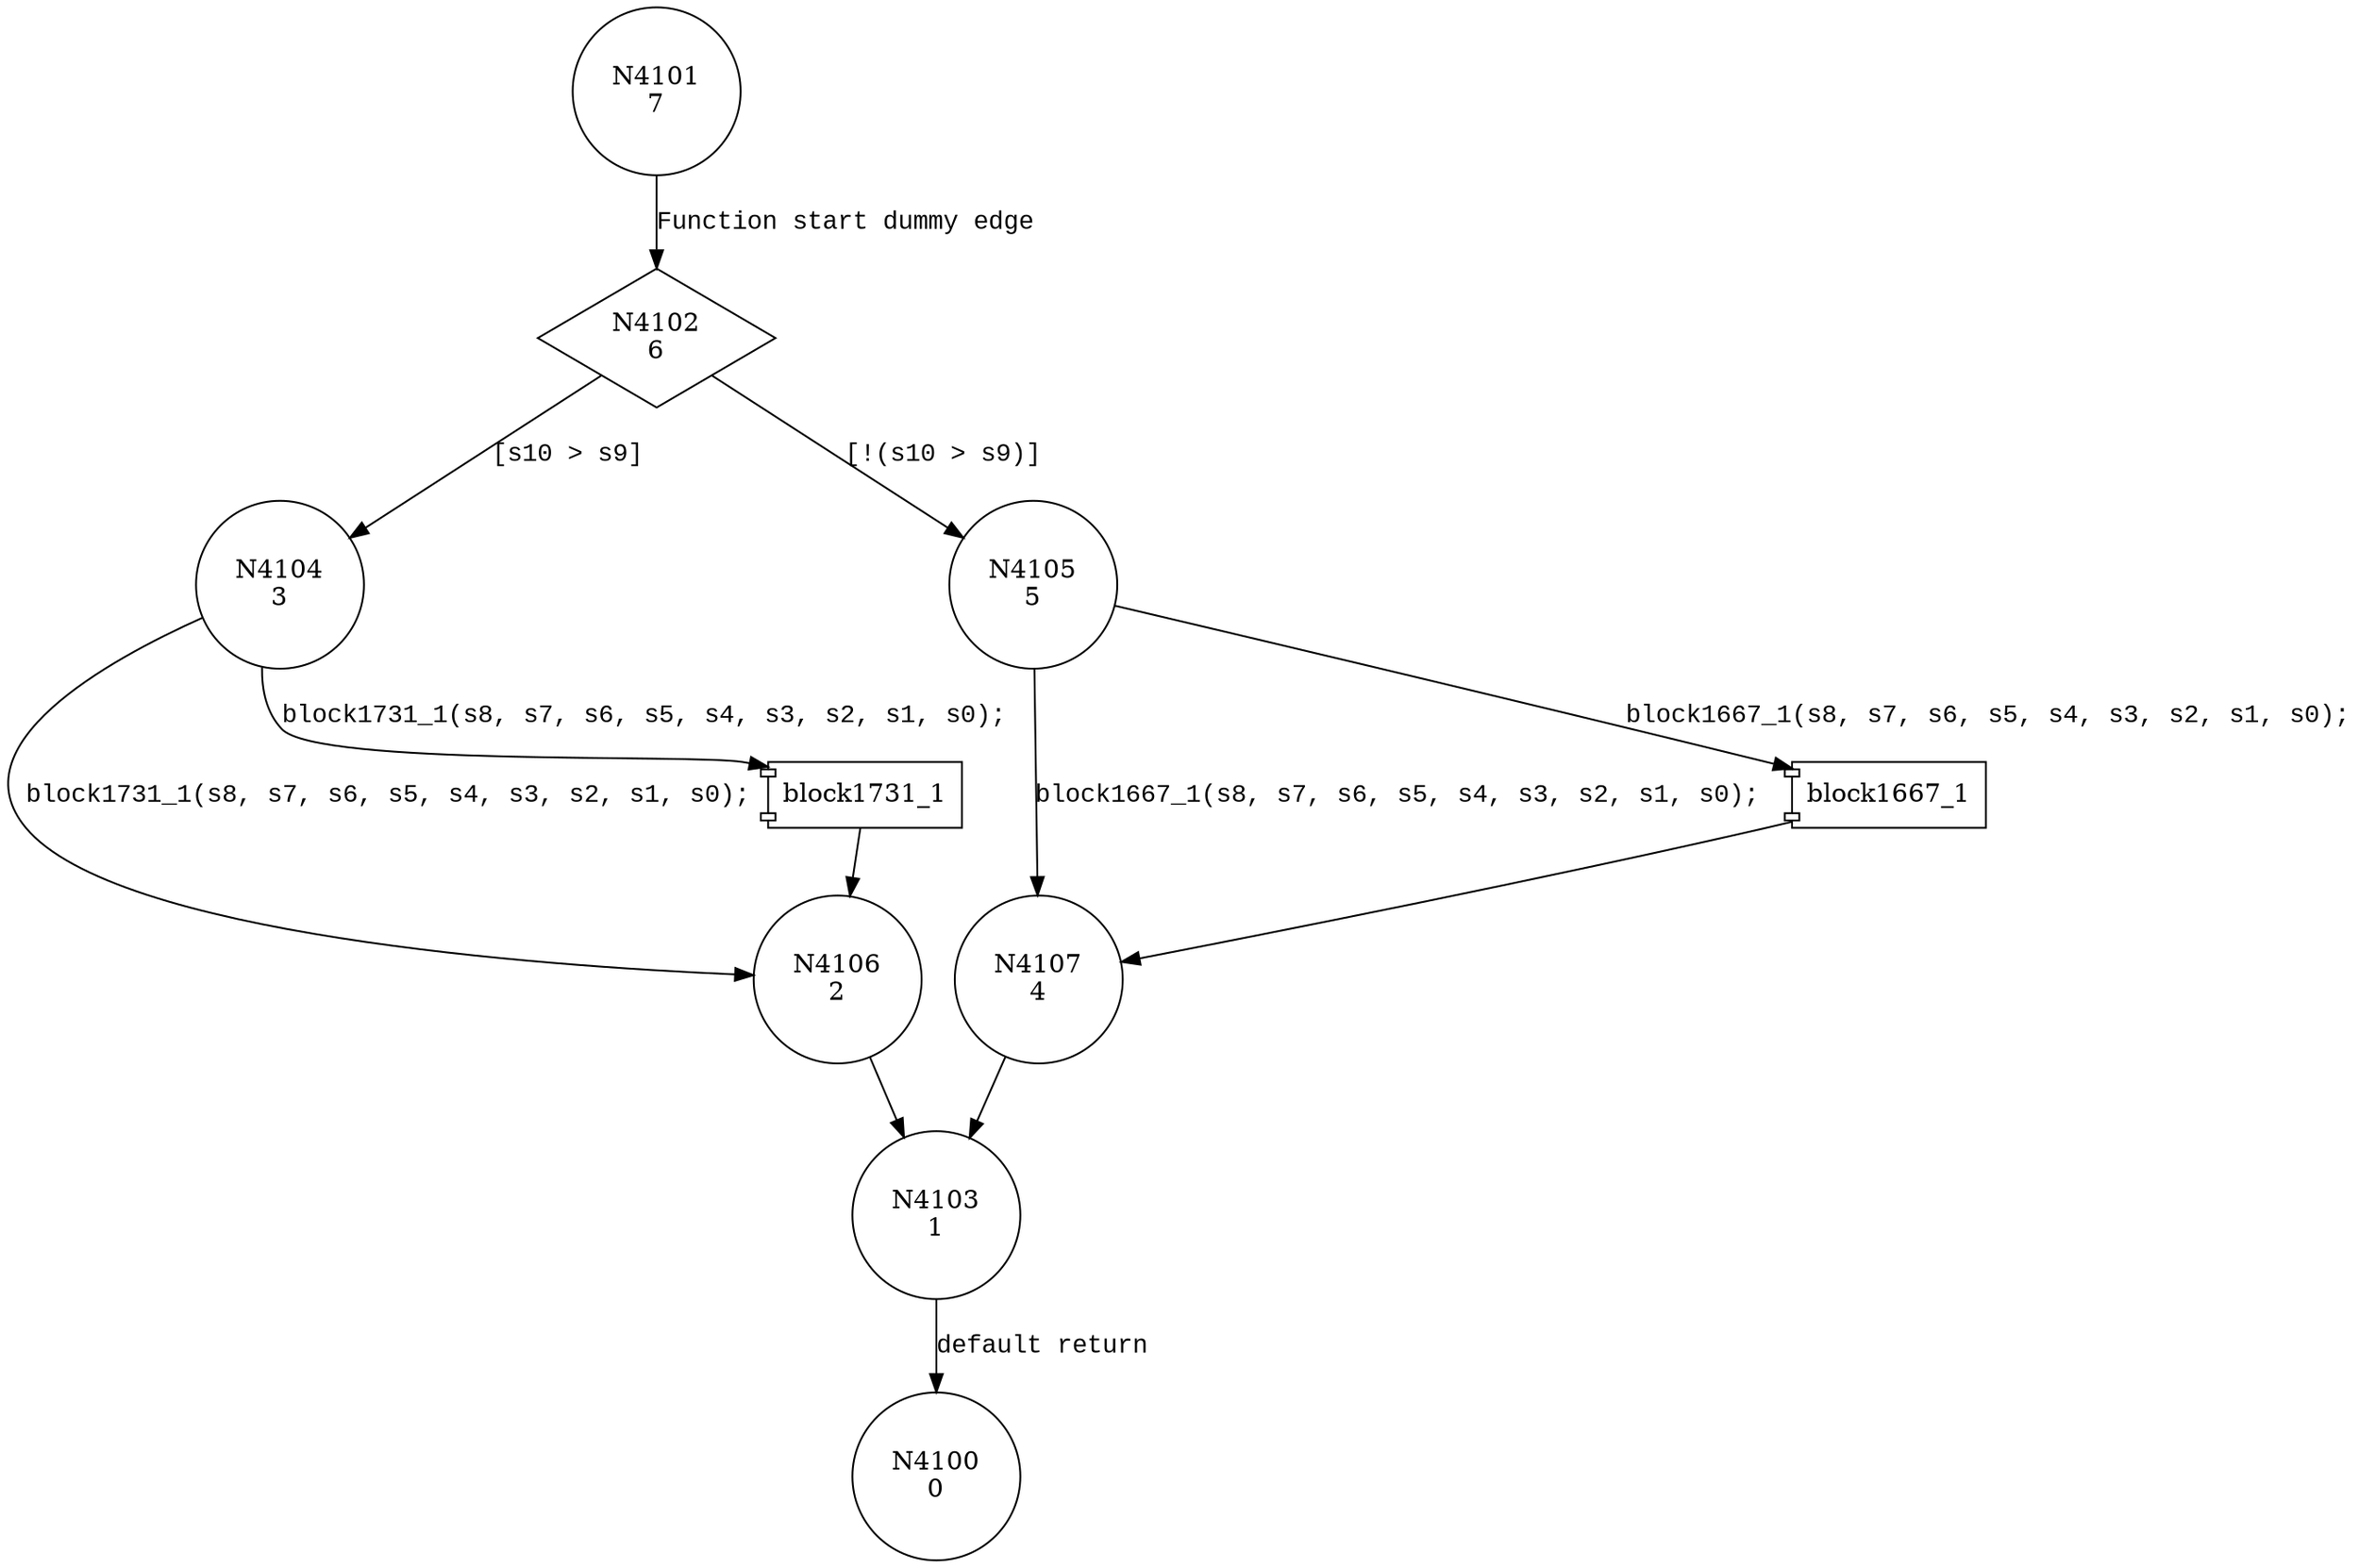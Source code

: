 digraph jump1647_1 {
4102 [shape="diamond" label="N4102\n6"]
4104 [shape="circle" label="N4104\n3"]
4105 [shape="circle" label="N4105\n5"]
4107 [shape="circle" label="N4107\n4"]
4103 [shape="circle" label="N4103\n1"]
4100 [shape="circle" label="N4100\n0"]
4106 [shape="circle" label="N4106\n2"]
4101 [shape="circle" label="N4101\n7"]
4102 -> 4104 [label="[s10 > s9]" fontname="Courier New"]
4102 -> 4105 [label="[!(s10 > s9)]" fontname="Courier New"]
100236 [shape="component" label="block1667_1"]
4105 -> 100236 [label="block1667_1(s8, s7, s6, s5, s4, s3, s2, s1, s0);" fontname="Courier New"]
100236 -> 4107 [label="" fontname="Courier New"]
4105 -> 4107 [label="block1667_1(s8, s7, s6, s5, s4, s3, s2, s1, s0);" fontname="Courier New"]
4107 -> 4103 [label="" fontname="Courier New"]
4103 -> 4100 [label="default return" fontname="Courier New"]
100237 [shape="component" label="block1731_1"]
4104 -> 100237 [label="block1731_1(s8, s7, s6, s5, s4, s3, s2, s1, s0);" fontname="Courier New"]
100237 -> 4106 [label="" fontname="Courier New"]
4104 -> 4106 [label="block1731_1(s8, s7, s6, s5, s4, s3, s2, s1, s0);" fontname="Courier New"]
4106 -> 4103 [label="" fontname="Courier New"]
4101 -> 4102 [label="Function start dummy edge" fontname="Courier New"]
}